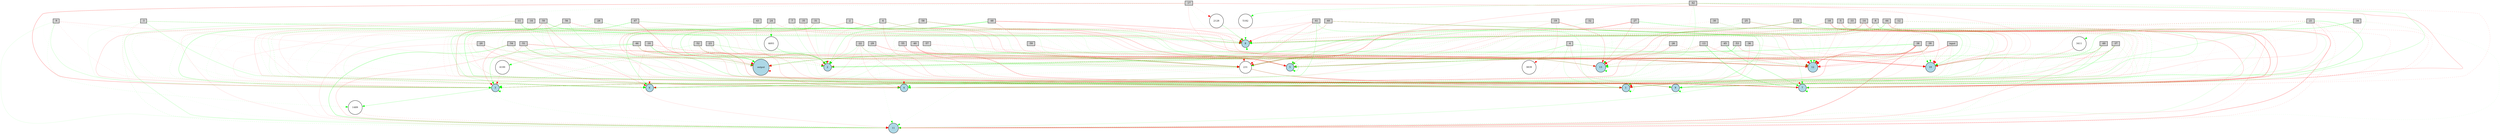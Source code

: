 digraph {
	node [fontsize=9 height=0.2 shape=circle width=0.2]
	input [fillcolor=lightgray shape=box style=filled]
	-2 [fillcolor=lightgray shape=box style=filled]
	-3 [fillcolor=lightgray shape=box style=filled]
	-4 [fillcolor=lightgray shape=box style=filled]
	-5 [fillcolor=lightgray shape=box style=filled]
	-6 [fillcolor=lightgray shape=box style=filled]
	-7 [fillcolor=lightgray shape=box style=filled]
	-8 [fillcolor=lightgray shape=box style=filled]
	-9 [fillcolor=lightgray shape=box style=filled]
	-10 [fillcolor=lightgray shape=box style=filled]
	-11 [fillcolor=lightgray shape=box style=filled]
	-12 [fillcolor=lightgray shape=box style=filled]
	-13 [fillcolor=lightgray shape=box style=filled]
	-14 [fillcolor=lightgray shape=box style=filled]
	-15 [fillcolor=lightgray shape=box style=filled]
	-16 [fillcolor=lightgray shape=box style=filled]
	-17 [fillcolor=lightgray shape=box style=filled]
	-18 [fillcolor=lightgray shape=box style=filled]
	-19 [fillcolor=lightgray shape=box style=filled]
	-20 [fillcolor=lightgray shape=box style=filled]
	-21 [fillcolor=lightgray shape=box style=filled]
	-22 [fillcolor=lightgray shape=box style=filled]
	-23 [fillcolor=lightgray shape=box style=filled]
	-24 [fillcolor=lightgray shape=box style=filled]
	-25 [fillcolor=lightgray shape=box style=filled]
	-26 [fillcolor=lightgray shape=box style=filled]
	-27 [fillcolor=lightgray shape=box style=filled]
	-28 [fillcolor=lightgray shape=box style=filled]
	-29 [fillcolor=lightgray shape=box style=filled]
	-30 [fillcolor=lightgray shape=box style=filled]
	-31 [fillcolor=lightgray shape=box style=filled]
	-32 [fillcolor=lightgray shape=box style=filled]
	-33 [fillcolor=lightgray shape=box style=filled]
	-34 [fillcolor=lightgray shape=box style=filled]
	-35 [fillcolor=lightgray shape=box style=filled]
	-36 [fillcolor=lightgray shape=box style=filled]
	-37 [fillcolor=lightgray shape=box style=filled]
	-38 [fillcolor=lightgray shape=box style=filled]
	-39 [fillcolor=lightgray shape=box style=filled]
	-40 [fillcolor=lightgray shape=box style=filled]
	-41 [fillcolor=lightgray shape=box style=filled]
	-42 [fillcolor=lightgray shape=box style=filled]
	-43 [fillcolor=lightgray shape=box style=filled]
	-44 [fillcolor=lightgray shape=box style=filled]
	-45 [fillcolor=lightgray shape=box style=filled]
	-46 [fillcolor=lightgray shape=box style=filled]
	-47 [fillcolor=lightgray shape=box style=filled]
	-48 [fillcolor=lightgray shape=box style=filled]
	-49 [fillcolor=lightgray shape=box style=filled]
	-50 [fillcolor=lightgray shape=box style=filled]
	-51 [fillcolor=lightgray shape=box style=filled]
	-52 [fillcolor=lightgray shape=box style=filled]
	-53 [fillcolor=lightgray shape=box style=filled]
	-54 [fillcolor=lightgray shape=box style=filled]
	-55 [fillcolor=lightgray shape=box style=filled]
	-56 [fillcolor=lightgray shape=box style=filled]
	-57 [fillcolor=lightgray shape=box style=filled]
	-58 [fillcolor=lightgray shape=box style=filled]
	-59 [fillcolor=lightgray shape=box style=filled]
	-60 [fillcolor=lightgray shape=box style=filled]
	output [fillcolor=lightblue style=filled]
	1 [fillcolor=lightblue style=filled]
	2 [fillcolor=lightblue style=filled]
	3 [fillcolor=lightblue style=filled]
	4 [fillcolor=lightblue style=filled]
	5 [fillcolor=lightblue style=filled]
	6 [fillcolor=lightblue style=filled]
	7 [fillcolor=lightblue style=filled]
	8 [fillcolor=lightblue style=filled]
	9 [fillcolor=lightblue style=filled]
	10 [fillcolor=lightblue style=filled]
	11 [fillcolor=lightblue style=filled]
	12 [fillcolor=lightblue style=filled]
	13 [fillcolor=lightblue style=filled]
	4100 [fillcolor=white style=filled]
	5182 [fillcolor=white style=filled]
	2128 [fillcolor=white style=filled]
	1489 [fillcolor=white style=filled]
	3411 [fillcolor=white style=filled]
	4693 [fillcolor=white style=filled]
	231 [fillcolor=white style=filled]
	3839 [fillcolor=white style=filled]
	-23 -> 1 [color=green penwidth=0.16625216149372057 style=solid]
	-47 -> 3 [color=red penwidth=0.133659264540395 style=dotted]
	-42 -> 3 [color=red penwidth=0.2597188569318093 style=dotted]
	-29 -> output [color=green penwidth=0.18656840659496546 style=dotted]
	-59 -> 231 [color=red penwidth=0.1699721912326505 style=dotted]
	-18 -> 5 [color=green penwidth=0.30466862696789554 style=dotted]
	-44 -> 1 [color=green penwidth=0.42296619586177375 style=dotted]
	-46 -> 11 [color=green penwidth=0.23234054439262483 style=dotted]
	-55 -> 6 [color=green penwidth=0.1952105452198008 style=solid]
	-26 -> 231 [color=red penwidth=0.25727947762975867 style=dotted]
	-21 -> 9 [color=red penwidth=0.2220194240095018 style=solid]
	-53 -> 6 [color=red penwidth=0.11614236944875743 style=dotted]
	-59 -> 11 [color=green penwidth=0.224727885050159 style=dotted]
	-49 -> 2 [color=green penwidth=0.47455582268803786 style=dotted]
	-53 -> 3 [color=green penwidth=0.4645171627280622 style=dotted]
	-28 -> output [color=red penwidth=0.33386581913492114 style=dotted]
	-4 -> 1 [color=green penwidth=0.2385811655303757 style=solid]
	-8 -> 13 [color=red penwidth=0.2564688939428218 style=solid]
	-17 -> 3 [color=red penwidth=0.5283881639367136 style=solid]
	-34 -> 11 [color=green penwidth=0.21395010393402902 style=dotted]
	-26 -> 1 [color=green penwidth=0.19197818373488373 style=dotted]
	-13 -> 3 [color=red penwidth=0.1805978230262657 style=solid]
	-32 -> 13 [color=green penwidth=0.4920142095628768 style=dotted]
	-7 -> 11 [color=red penwidth=0.2809303954797623 style=dotted]
	-37 -> 11 [color=green penwidth=0.32237403299850453 style=dotted]
	-42 -> 10 [color=red penwidth=0.19507228629648332 style=solid]
	-27 -> 5 [color=red penwidth=0.4008505756290853 style=dotted]
	-28 -> 5 [color=green penwidth=0.21531003321713418 style=solid]
	-8 -> 8 [color=green penwidth=0.31949643415809537 style=solid]
	-54 -> 2 [color=green penwidth=0.36349612947358034 style=dotted]
	-58 -> 8 [color=red penwidth=0.3721160357150013 style=dotted]
	-8 -> 6 [color=green penwidth=0.10656930708329293 style=solid]
	-19 -> output [color=green penwidth=0.10175505963978823 style=solid]
	-53 -> 9 [color=green penwidth=0.12690317982365423 style=solid]
	-41 -> 8 [color=red penwidth=0.2644467748983712 style=solid]
	-53 -> 7 [color=red penwidth=0.14462522797841576 style=dotted]
	-27 -> 10 [color=green penwidth=0.4303667673114553 style=solid]
	3 -> 3 [color=green penwidth=0.49064688034280557 style=dotted]
	-43 -> 6 [color=red penwidth=0.15863357745509088 style=solid]
	13 -> 13 [color=green penwidth=0.13481715831836927 style=dotted]
	-3 -> 9 [color=green penwidth=0.13404715687496088 style=dotted]
	-18 -> 10 [color=red penwidth=0.38992241118711446 style=dotted]
	-5 -> 231 [color=red penwidth=0.10440756193555782 style=dotted]
	-21 -> output [color=red penwidth=0.313760433600173 style=dotted]
	-17 -> 8 [color=green penwidth=0.252955254399868 style=dotted]
	-29 -> 5 [color=green penwidth=0.1885885741393521 style=dotted]
	-50 -> 9 [color=green penwidth=0.4792343408241887 style=dotted]
	-51 -> output [color=red penwidth=0.2981017258092021 style=dotted]
	-16 -> 12 [color=green penwidth=0.12606072424196768 style=dotted]
	-56 -> 1 [color=green penwidth=0.5917769362127349 style=dotted]
	-27 -> 3 [color=green penwidth=0.11459891688241317 style=solid]
	-16 -> 6 [color=green penwidth=0.26074447170077275 style=dotted]
	-23 -> 231 [color=red penwidth=0.349755643666558 style=dotted]
	-57 -> 2 [color=red penwidth=0.24815634429658828 style=dotted]
	-11 -> 4 [color=red penwidth=0.2659061108263697 style=solid]
	-15 -> 231 [color=red penwidth=0.24693788446084472 style=dotted]
	-42 -> 9 [color=green penwidth=0.34782985797361 style=solid]
	-13 -> 13 [color=red penwidth=0.42412981053784726 style=dotted]
	-24 -> 10 [color=red penwidth=0.2271787804431806 style=solid]
	-41 -> 5 [color=green penwidth=0.21483165092014084 style=dotted]
	-41 -> 231 [color=red penwidth=0.3093915314278528 style=solid]
	-7 -> 2 [color=green penwidth=0.25989552735434274 style=solid]
	-42 -> 5 [color=red penwidth=0.28046290801762597 style=solid]
	-10 -> 7 [color=green penwidth=0.3255352139196151 style=solid]
	-3 -> 4 [color=green penwidth=0.3162393148456047 style=solid]
	-41 -> 7 [color=green penwidth=0.27974319517423846 style=dotted]
	-5 -> 11 [color=red penwidth=0.25069747952349725 style=solid]
	-5 -> 12 [color=red penwidth=0.20936018963558603 style=solid]
	-42 -> 8 [color=green penwidth=0.10577057757883168 style=dotted]
	-57 -> 231 [color=green penwidth=0.2130251614576496 style=solid]
	-30 -> 231 [color=red penwidth=0.10246970813771798 style=dotted]
	-46 -> 2 [color=red penwidth=0.10779316267818215 style=dotted]
	-57 -> 7 [color=red penwidth=0.29425192846100284 style=dotted]
	-24 -> 2 [color=green penwidth=0.12259399471096613 style=solid]
	-51 -> 6 [color=red penwidth=0.3093742225987258 style=solid]
	-34 -> 3 [color=red penwidth=0.15984076309191625 style=dotted]
	-56 -> 9 [color=red penwidth=0.18468147111105054 style=dotted]
	-27 -> 12 [color=green penwidth=0.41864861828865085 style=dotted]
	-39 -> 5 [color=red penwidth=0.533433181785391 style=solid]
	-31 -> 6 [color=green penwidth=0.16231884414167191 style=solid]
	-39 -> 9 [color=red penwidth=0.15567511106655674 style=solid]
	-23 -> output [color=green penwidth=0.218401826253282 style=dotted]
	-37 -> 10 [color=red penwidth=0.11719454868446133 style=dotted]
	-52 -> 5 [color=green penwidth=0.11043483639741257 style=dotted]
	-18 -> 7 [color=red penwidth=0.6830894119670811 style=solid]
	-51 -> 1 [color=green penwidth=0.3645200604616823 style=solid]
	-60 -> 5 [color=green penwidth=0.24545306874660208 style=dotted]
	-15 -> 12 [color=green penwidth=0.6660729001233829 style=dotted]
	-11 -> 11 [color=green penwidth=0.33163596870092876 style=solid]
	-10 -> 10 [color=red penwidth=0.3855488639612916 style=dotted]
	-40 -> 5 [color=red penwidth=0.2944205924247514 style=solid]
	-21 -> 10 [color=red penwidth=0.41406852095738045 style=dotted]
	-33 -> 7 [color=green penwidth=0.14872996242358344 style=dotted]
	-32 -> 231 [color=green penwidth=0.21395346935426332 style=solid]
	-27 -> 8 [color=red penwidth=0.31381952772683785 style=dotted]
	-56 -> 8 [color=red penwidth=0.20708199285665552 style=dotted]
	-22 -> 13 [color=red penwidth=0.3144002533372763 style=dotted]
	-12 -> 8 [color=red penwidth=0.14283024947567236 style=solid]
	-56 -> 11 [color=red penwidth=0.1721132338146319 style=solid]
	-10 -> output [color=red penwidth=0.3731825681818933 style=dotted]
	-44 -> 5 [color=red penwidth=0.25880433518406976 style=dotted]
	-19 -> 231 [color=red penwidth=0.13376215359879715 style=solid]
	-13 -> 10 [color=green penwidth=0.285275790767503 style=dotted]
	-58 -> 2 [color=red penwidth=0.15953469861134167 style=solid]
	-35 -> 1 [color=red penwidth=0.6394433898482098 style=dotted]
	-10 -> 231 [color=red penwidth=0.33858417167104293 style=dotted]
	-15 -> 9 [color=green penwidth=0.1684952918613403 style=solid]
	-44 -> 2 [color=green penwidth=0.5334492446975037 style=dotted]
	-36 -> 13 [color=green penwidth=0.12635793411771387 style=dotted]
	-50 -> 6 [color=red penwidth=0.16454364576267294 style=dotted]
	-3 -> 3 [color=green penwidth=0.11469919337821395 style=solid]
	input -> 11 [color=green penwidth=0.42909229298868834 style=dotted]
	-21 -> 3 [color=green penwidth=0.2757181835904763 style=solid]
	-50 -> 3 [color=green penwidth=0.3365037719529703 style=dotted]
	-12 -> 12 [color=red penwidth=0.17357236097702378 style=solid]
	-21 -> 11 [color=red penwidth=0.4677081883387795 style=dotted]
	-23 -> 5 [color=green penwidth=0.3076624935371105 style=solid]
	-28 -> 3 [color=green penwidth=0.3340976172674349 style=dotted]
	-48 -> output [color=green penwidth=0.1722711728295631 style=solid]
	-36 -> 1 [color=red penwidth=0.3282510221431547 style=solid]
	-40 -> 3 [color=red penwidth=0.103514450016097 style=solid]
	-16 -> 231 [color=green penwidth=0.15281424395152549 style=dotted]
	-47 -> 231 [color=green penwidth=0.3507711161880971 style=solid]
	-7 -> 13 [color=red penwidth=0.21068924128708233 style=dotted]
	231 -> 4 [color=green penwidth=0.11628601392279728 style=solid]
	-17 -> 13 [color=red penwidth=0.19559023275083653 style=solid]
	-34 -> 12 [color=green penwidth=0.4081414528478581 style=dotted]
	-37 -> 4 [color=red penwidth=0.22738625782289 style=solid]
	-52 -> 1 [color=green penwidth=0.13965459555028578 style=dotted]
	5 -> 5 [color=green penwidth=0.4052269272617395 style=solid]
	-20 -> 12 [color=green penwidth=0.11929295228190148 style=solid]
	-4 -> 12 [color=green penwidth=0.31932492119958833 style=solid]
	-3 -> 2 [color=green penwidth=0.3884475952453501 style=solid]
	-45 -> 1 [color=red penwidth=0.12381069008133994 style=dotted]
	-21 -> 4 [color=red penwidth=0.2302407845678484 style=solid]
	-9 -> 8 [color=red penwidth=0.1738246912076375 style=dotted]
	input -> 7 [color=green penwidth=0.20019222391242658 style=dotted]
	-15 -> 2 [color=green penwidth=0.46311180195668056 style=solid]
	-12 -> 7 [color=red penwidth=0.42568883641530353 style=dotted]
	-60 -> output [color=red penwidth=0.30369128779455173 style=dotted]
	-44 -> 10 [color=red penwidth=0.1321720534108219 style=solid]
	-34 -> 7 [color=red penwidth=0.28231844446636256 style=dotted]
	-39 -> 12 [color=red penwidth=0.30318467930077386 style=solid]
	-54 -> 231 [color=red penwidth=0.24797636930227596 style=dotted]
	-50 -> 7 [color=red penwidth=0.2486491764515711 style=solid]
	-28 -> 1 [color=green penwidth=0.23256514295570305 style=dotted]
	-28 -> 8 [color=red penwidth=0.46420872935486335 style=dotted]
	-56 -> 3 [color=green penwidth=0.48531626877673206 style=solid]
	-19 -> 6 [color=red penwidth=0.20421941425912882 style=solid]
	-54 -> 3 [color=red penwidth=0.3553375053170559 style=solid]
	-51 -> 12 [color=red penwidth=0.5341156035892267 style=solid]
	-51 -> 2 [color=green penwidth=0.23672022148784042 style=dotted]
	-9 -> 3 [color=green penwidth=0.28757975007705383 style=solid]
	input -> 12 [color=red penwidth=0.3524661262888903 style=solid]
	-45 -> 5 [color=red penwidth=0.19192163284270305 style=solid]
	-10 -> 4 [color=red penwidth=0.1383017645314631 style=dotted]
	-32 -> 8 [color=green penwidth=0.14251552136668275 style=dotted]
	-44 -> 8 [color=green penwidth=0.5096080830631762 style=solid]
	-45 -> 7 [color=green penwidth=0.5114797325223323 style=solid]
	-33 -> 4 [color=red penwidth=0.14907457819918396 style=dotted]
	-48 -> 9 [color=green penwidth=0.4354568336894661 style=dotted]
	-35 -> 5 [color=green penwidth=0.3445002285282799 style=dotted]
	-33 -> 3 [color=green penwidth=0.24278342171151365 style=dotted]
	-54 -> 9 [color=red penwidth=0.1785740230527585 style=solid]
	-43 -> output [color=green penwidth=0.2827985823931255 style=dotted]
	-56 -> 12 [color=red penwidth=0.22849919386121256 style=solid]
	-13 -> 7 [color=green penwidth=0.6570197797990277 style=solid]
	-7 -> 4 [color=green penwidth=0.24984853096270063 style=dotted]
	-53 -> 13 [color=green penwidth=0.12701421059273588 style=solid]
	-45 -> 12 [color=green penwidth=0.2260006885407868 style=solid]
	-9 -> 11 [color=green penwidth=0.1442328957270007 style=solid]
	-25 -> 8 [color=green penwidth=0.2388866723281957 style=dotted]
	-47 -> 7 [color=red penwidth=0.47384546000421757 style=solid]
	-8 -> 2 [color=red penwidth=0.3982339418965416 style=dotted]
	-30 -> 1 [color=red penwidth=0.2966729232357771 style=dotted]
	-15 -> 11 [color=green penwidth=0.21110654775628984 style=solid]
	-57 -> 13 [color=red penwidth=0.23415344522122253 style=dotted]
	-34 -> 10 [color=green penwidth=0.4217937151176705 style=solid]
	-33 -> 1 [color=red penwidth=0.11095986939948191 style=solid]
	-29 -> 13 [color=red penwidth=0.28195334173125247 style=solid]
	-6 -> 10 [color=red penwidth=0.2920042141453404 style=solid]
	-60 -> 8 [color=red penwidth=0.20943280181071466 style=solid]
	-42 -> 1 [color=green penwidth=0.1995603568143399 style=solid]
	-50 -> 4 [color=red penwidth=0.11907150285852264 style=solid]
	-19 -> 7 [color=green penwidth=0.13824613951782738 style=solid]
	-60 -> 7 [color=green penwidth=0.26277588296223264 style=solid]
	input -> 13 [color=red penwidth=0.3015770827041811 style=solid]
	-18 -> 8 [color=red penwidth=0.2838688958955906 style=solid]
	-10 -> 6 [color=red penwidth=0.21305290159752854 style=dotted]
	-39 -> 13 [color=green penwidth=0.2095900441737161 style=solid]
	-44 -> 11 [color=red penwidth=0.5347538559036519 style=solid]
	-2 -> 8 [color=red penwidth=0.11919484447271447 style=dotted]
	-8 -> 12 [color=green penwidth=0.2025415594752582 style=dotted]
	-43 -> 5 [color=green penwidth=0.1513889443367175 style=dotted]
	-44 -> 12 [color=red penwidth=0.38463344833057533 style=dotted]
	-11 -> 231 [color=green penwidth=0.2707229328520961 style=dotted]
	-31 -> 231 [color=red penwidth=0.28716924117777276 style=solid]
	-2 -> 6 [color=green penwidth=0.10283086049338488 style=dotted]
	-38 -> 4 [color=red penwidth=0.4527110469559599 style=solid]
	-58 -> 4 [color=green penwidth=0.14382176680445263 style=solid]
	-54 -> 13 [color=green penwidth=0.17599723230842745 style=solid]
	231 -> 8 [color=green penwidth=0.234207890521183 style=dotted]
	-46 -> 3 [color=green penwidth=0.5132725378395779 style=solid]
	-30 -> 9 [color=red penwidth=0.4988812029882582 style=dotted]
	-60 -> 12 [color=red penwidth=0.33281646085825356 style=solid]
	-26 -> 13 [color=red penwidth=0.10367122150828068 style=solid]
	-11 -> 8 [color=green penwidth=0.19807680590360394 style=dotted]
	-42 -> 6 [color=green penwidth=0.2875172785614206 style=solid]
	-32 -> 7 [color=red penwidth=0.22897379001458482 style=dotted]
	-48 -> 2 [color=green penwidth=0.43270102303970703 style=solid]
	-37 -> 7 [color=green penwidth=0.12445951545591158 style=solid]
	-29 -> 6 [color=green penwidth=0.1795652670057818 style=dotted]
	-57 -> 12 [color=red penwidth=0.12048067605002791 style=solid]
	-55 -> 7 [color=red penwidth=0.295887166995758 style=solid]
	-15 -> 6 [color=green penwidth=0.2729507588093991 style=solid]
	-35 -> 8 [color=green penwidth=0.1909472855207913 style=solid]
	-44 -> 9 [color=green penwidth=0.20538161041016934 style=solid]
	-14 -> 1 [color=red penwidth=0.5846868058958169 style=dotted]
	-4 -> 4 [color=red penwidth=0.3215149021849534 style=dotted]
	-19 -> 8 [color=green penwidth=0.13893504829230047 style=dotted]
	-35 -> 231 [color=red penwidth=0.37440692862548386 style=dotted]
	-31 -> 8 [color=green penwidth=0.21733458952184406 style=solid]
	-19 -> 12 [color=red penwidth=0.12780978039609994 style=dotted]
	-3 -> 11 [color=green penwidth=0.4242525824591169 style=dotted]
	-22 -> 1 [color=red penwidth=0.23536495933700735 style=solid]
	-31 -> 2 [color=green penwidth=0.17226754516591503 style=solid]
	input -> 4 [color=green penwidth=0.4278283397959046 style=dotted]
	-30 -> 2 [color=green penwidth=0.17872057487519233 style=dotted]
	-33 -> 9 [color=red penwidth=0.23932724430857918 style=dotted]
	-10 -> 9 [color=green penwidth=0.45280537428280665 style=solid]
	-3 -> 231 [color=red penwidth=0.24981719460511637 style=dotted]
	-25 -> 5 [color=green penwidth=0.3110596596480891 style=dotted]
	-31 -> 1 [color=red penwidth=0.25078357250563676 style=dotted]
	-25 -> 10 [color=green penwidth=0.13201159914765098 style=solid]
	-54 -> 6 [color=green penwidth=0.1202266898150208 style=dotted]
	-25 -> 2 [color=green penwidth=0.17741213466743527 style=solid]
	-26 -> 2 [color=green penwidth=0.440946963287303 style=dotted]
	-9 -> 6 [color=red penwidth=0.28354251850901835 style=dotted]
	-14 -> 4 [color=green penwidth=0.14922841915985374 style=dotted]
	-52 -> output [color=green penwidth=0.218515534160059 style=solid]
	-20 -> 11 [color=red penwidth=0.19639294766271048 style=solid]
	-55 -> 10 [color=red penwidth=0.1830678777163005 style=solid]
	-57 -> 6 [color=green penwidth=0.2856091414690345 style=dotted]
	-14 -> 13 [color=red penwidth=0.4683337838700251 style=solid]
	-53 -> 10 [color=red penwidth=0.34779608228581416 style=solid]
	-20 -> 7 [color=red penwidth=0.16896293630319362 style=solid]
	-25 -> 12 [color=green penwidth=0.12721468603955613 style=solid]
	-22 -> 6 [color=red penwidth=0.1890472216715731 style=solid]
	-21 -> 7 [color=red penwidth=0.5132722471662661 style=dotted]
	-49 -> 1 [color=red penwidth=0.400509145393647 style=dotted]
	-58 -> 6 [color=green penwidth=0.2951850024751249 style=solid]
	-22 -> 231 [color=green penwidth=0.3436312152872 style=solid]
	input -> 5 [color=red penwidth=0.4159773644435907 style=dotted]
	-11 -> output [color=green penwidth=0.19192462763224888 style=solid]
	-7 -> 8 [color=red penwidth=0.6111242210837526 style=dotted]
	-14 -> 8 [color=green penwidth=0.25637410967458 style=solid]
	-33 -> 8 [color=red penwidth=0.32144090690941884 style=dotted]
	-26 -> 12 [color=red penwidth=0.47196810848587545 style=dotted]
	-59 -> 12 [color=red penwidth=0.3131802766126811 style=dotted]
	-6 -> 3 [color=red penwidth=0.1939727189747159 style=dotted]
	-57 -> 4 [color=green penwidth=0.10715011439074315 style=dotted]
	-6 -> 1 [color=green penwidth=0.13767302152485442 style=solid]
	-48 -> 8 [color=red penwidth=0.214792457912118 style=solid]
	output -> output [color=red penwidth=0.1559813545942874 style=dotted]
	-50 -> output [color=red penwidth=0.32597996327513507 style=solid]
	-39 -> 1 [color=green penwidth=0.32328328474395357 style=dotted]
	-22 -> 2 [color=green penwidth=0.3052844979855719 style=solid]
	-37 -> 12 [color=red penwidth=0.28470634645406034 style=dotted]
	-2 -> 231 [color=red penwidth=0.2972367255532642 style=solid]
	-31 -> 12 [color=green penwidth=0.2563597318560813 style=solid]
	-49 -> 4 [color=green penwidth=0.30554820807900424 style=dotted]
	-5 -> 1 [color=red penwidth=0.13209975798696486 style=dotted]
	-4 -> 231 [color=green penwidth=0.3351531932291686 style=solid]
	-36 -> 6 [color=green penwidth=0.2506899762411588 style=dotted]
	-51 -> 11 [color=red penwidth=0.2828709966184568 style=solid]
	input -> 6 [color=red penwidth=0.1680417053754804 style=solid]
	-24 -> 4 [color=red penwidth=0.34644268089920083 style=dotted]
	-15 -> 13 [color=red penwidth=0.18933420418427366 style=solid]
	-8 -> 4 [color=green penwidth=0.3911012107925338 style=solid]
	-24 -> output [color=red penwidth=0.3374759817735009 style=solid]
	-2 -> output [color=red penwidth=0.19276777089131403 style=solid]
	-17 -> 7 [color=red penwidth=0.39748914212671516 style=solid]
	-47 -> 8 [color=red penwidth=0.1852923261182779 style=solid]
	-49 -> 11 [color=red penwidth=0.3172389748484703 style=solid]
	-12 -> 1 [color=green penwidth=0.6738836281616504 style=dotted]
	-31 -> output [color=green penwidth=0.289225971478121 style=solid]
	-56 -> 2 [color=red penwidth=0.4108379687725444 style=dotted]
	-10 -> 11 [color=red penwidth=0.1753940451599271 style=solid]
	-42 -> 7 [color=red penwidth=0.43538956600670997 style=dotted]
	-37 -> 3 [color=red penwidth=0.6934120471297165 style=dotted]
	-15 -> 8 [color=red penwidth=0.501100132853521 style=dotted]
	-60 -> 9 [color=green penwidth=0.4557566971471788 style=solid]
	-11 -> 3 [color=red penwidth=0.30941372442108006 style=solid]
	-46 -> 231 [color=green penwidth=0.32409514079828816 style=solid]
	-6 -> 9 [color=red penwidth=0.3060930950060079 style=solid]
	-20 -> 3 [color=green penwidth=0.20174334847565734 style=dotted]
	-35 -> 2 [color=red penwidth=0.30633451042234683 style=solid]
	-33 -> 12 [color=red penwidth=0.3525119882954375 style=dotted]
	-38 -> 10 [color=green penwidth=0.2332225336752328 style=solid]
	-6 -> 6 [color=green penwidth=0.35699254135117064 style=dotted]
	-34 -> 8 [color=green penwidth=0.3862694260035999 style=dotted]
	-6 -> 231 [color=green penwidth=0.20084221075675107 style=solid]
	-2 -> 13 [color=red penwidth=0.23778314390375807 style=solid]
	-20 -> 4 [color=red penwidth=0.2969112414158613 style=solid]
	-30 -> 8 [color=red penwidth=0.2431833144471039 style=dotted]
	-38 -> 11 [color=red penwidth=0.5823517823467381 style=solid]
	-51 -> 9 [color=green penwidth=0.2011093352477315 style=solid]
	-38 -> 12 [color=red penwidth=0.4319419081011724 style=solid]
	-6 -> 4 [color=green penwidth=0.10128278216535372 style=solid]
	-13 -> 12 [color=red penwidth=0.32479312171445424 style=solid]
	-29 -> 11 [color=green penwidth=0.23050267252049222 style=dotted]
	-5 -> 8 [color=red penwidth=0.30227943609324326 style=dotted]
	-41 -> 1 [color=green penwidth=0.3209469871026337 style=solid]
	-48 -> 6 [color=green penwidth=0.4546519016766849 style=solid]
	-3 -> 6 [color=red penwidth=0.11005407765302483 style=solid]
	-60 -> 231 [color=red penwidth=0.18349753264030932 style=dotted]
	-31 -> 7 [color=red penwidth=0.27563496283058286 style=solid]
	-33 -> 5 [color=green penwidth=0.13484516603739727 style=solid]
	-13 -> 5 [color=green penwidth=0.2841020969849311 style=dotted]
	231 -> 3 [color=green penwidth=0.39421670301285094 style=dotted]
	-19 -> 4 [color=red penwidth=0.21454682951676873 style=dotted]
	-13 -> 4 [color=green penwidth=0.17766246115613404 style=dotted]
	-3 -> 8 [color=green penwidth=0.23964067208731774 style=dotted]
	-8 -> 1 [color=red penwidth=0.3143499472205627 style=dotted]
	-37 -> 231 [color=red penwidth=0.1552231576331914 style=dotted]
	-22 -> 4 [color=red penwidth=0.20084329906783782 style=solid]
	-42 -> 12 [color=red penwidth=0.3021565228032211 style=dotted]
	-18 -> 12 [color=red penwidth=0.27358193212403853 style=dotted]
	-39 -> 10 [color=green penwidth=0.23506488538319492 style=dotted]
	-30 -> 6 [color=green penwidth=0.19348835177705304 style=dotted]
	-40 -> 7 [color=red penwidth=0.5215197405293293 style=solid]
	-31 -> 4 [color=green penwidth=0.1621680059595168 style=solid]
	-33 -> 2 [color=green penwidth=0.4475749661093733 style=dotted]
	input -> 10 [color=red penwidth=0.6524355554474376 style=dotted]
	-17 -> 9 [color=green penwidth=0.36005299095618337 style=dotted]
	-13 -> 231 [color=green penwidth=0.3126518851798389 style=dotted]
	-43 -> 2 [color=green penwidth=0.24735875338034094 style=solid]
	-13 -> 1 [color=red penwidth=0.10694414481035905 style=dotted]
	1 -> 1 [color=green penwidth=0.3753521607315121 style=solid]
	-59 -> 5 [color=red penwidth=0.47777388881765837 style=dotted]
	-52 -> 2 [color=red penwidth=0.5567092327185383 style=dotted]
	-11 -> 12 [color=green penwidth=0.39974115624297824 style=dotted]
	-2 -> 10 [color=green penwidth=0.4794372607958439 style=dotted]
	-13 -> 2 [color=red penwidth=0.11378862100015985 style=solid]
	-36 -> 10 [color=red penwidth=0.14021567303508528 style=solid]
	-6 -> 13 [color=green penwidth=0.2466646690269407 style=dotted]
	-58 -> 12 [color=green penwidth=0.151231308601944 style=dotted]
	-25 -> 7 [color=red penwidth=0.38295253335011503 style=solid]
	-29 -> 10 [color=red penwidth=0.2635277154109885 style=solid]
	-17 -> 6 [color=green penwidth=0.10978680797746421 style=dotted]
	-57 -> 5 [color=red penwidth=0.15362020672326773 style=dotted]
	-59 -> output [color=red penwidth=0.18476905716604156 style=dotted]
	-56 -> output [color=green penwidth=0.29825350373302406 style=solid]
	-40 -> 231 [color=red penwidth=0.20658775326925555 style=solid]
	-37 -> 5 [color=green penwidth=0.21558450674605112 style=solid]
	-48 -> 231 [color=red penwidth=0.2858715991681876 style=solid]
	-48 -> 10 [color=red penwidth=0.2813371553308289 style=solid]
	-11 -> 2 [color=green penwidth=0.35358763264747106 style=solid]
	-4 -> 6 [color=green penwidth=0.24103910278321336 style=dotted]
	-58 -> 13 [color=green penwidth=0.2884088820739924 style=solid]
	-38 -> output [color=green penwidth=0.4976540318878532 style=solid]
	-55 -> output [color=red penwidth=0.15574705405674677 style=dotted]
	-6 -> 8 [color=red penwidth=0.2909018402097786 style=dotted]
	-60 -> 11 [color=green penwidth=0.28482149569479914 style=solid]
	-28 -> 6 [color=green penwidth=0.15555066965782258 style=solid]
	-15 -> 7 [color=red penwidth=0.23186141329733342 style=dotted]
	-36 -> 12 [color=green penwidth=0.1708256084502181 style=dotted]
	-42 -> output [color=red penwidth=0.20058194414528635 style=dotted]
	-49 -> 231 [color=green penwidth=0.23653458436031163 style=dotted]
	-38 -> 1 [color=green penwidth=0.13233462662284884 style=solid]
	-16 -> 11 [color=green penwidth=0.1517061878077844 style=dotted]
	-5 -> 5 [color=red penwidth=0.2063365851555743 style=dotted]
	231 -> 9 [color=green penwidth=0.190917651174483 style=solid]
	-27 -> 231 [color=red penwidth=0.6595783266783108 style=solid]
	-47 -> 1 [color=green penwidth=0.5530538141605214 style=solid]
	-15 -> output [color=green penwidth=0.43666166550699315 style=solid]
	-39 -> 231 [color=red penwidth=0.1513100528164335 style=solid]
	-49 -> 7 [color=green penwidth=0.3111481670693994 style=solid]
	-6 -> 5 [color=green penwidth=0.33887147176751387 style=dotted]
	-5 -> 10 [color=red penwidth=0.39062234229151205 style=solid]
	231 -> 1 [color=red penwidth=0.3022631388750969 style=solid]
	-58 -> 1 [color=red penwidth=0.3826802531099107 style=dotted]
	-50 -> 2 [color=red penwidth=0.14517360620723654 style=solid]
	231 -> 6 [color=red penwidth=0.10018525317275526 style=dotted]
	-20 -> output [color=red penwidth=0.18177720992149643 style=dotted]
	-19 -> 10 [color=red penwidth=0.29416473666924337 style=solid]
	-41 -> 2 [color=red penwidth=0.22926378541074152 style=solid]
	231 -> 7 [color=red penwidth=0.493299956325322 style=solid]
	-9 -> 1 [color=red penwidth=0.14345987362748866 style=dotted]
	-36 -> output [color=red penwidth=0.1542524631998637 style=dotted]
	-27 -> 13 [color=red penwidth=0.31348679026907944 style=solid]
	-59 -> 13 [color=red penwidth=0.11776538596419958 style=solid]
	-46 -> 5 [color=red penwidth=0.5369759743240194 style=solid]
	-43 -> 8 [color=green penwidth=0.12889945696074287 style=solid]
	-29 -> 231 [color=red penwidth=0.27857463317800923 style=dotted]
	-53 -> 231 [color=green penwidth=0.1866061000433335 style=solid]
	-49 -> 9 [color=green penwidth=0.40074720737484637 style=dotted]
	-14 -> 231 [color=red penwidth=0.6288170329277489 style=dotted]
	-21 -> 2 [color=green penwidth=0.41747727353427455 style=dotted]
	-7 -> 6 [color=green penwidth=0.3375487754163012 style=dotted]
	-35 -> 6 [color=red penwidth=0.3547136583540962 style=dotted]
	-29 -> 9 [color=red penwidth=0.19481150128836633 style=solid]
	-38 -> 231 [color=green penwidth=0.18561310691703198 style=solid]
	-21 -> 12 [color=red penwidth=0.43684225766261386 style=dotted]
	-21 -> 1 [color=green penwidth=0.52045036635327 style=solid]
	-14 -> 7 [color=red penwidth=0.49808324058280906 style=solid]
	9 -> 9 [color=green penwidth=0.1487183396500985 style=solid]
	-10 -> 5 [color=red penwidth=0.18015210270059678 style=solid]
	-2 -> 3 [color=red penwidth=0.1394577170426326 style=solid]
	-16 -> 4 [color=green penwidth=0.3588316320704341 style=dotted]
	-29 -> 2 [color=green penwidth=0.1103416431950165 style=solid]
	-5 -> 6 [color=red penwidth=0.1856551186111285 style=solid]
	7 -> 7 [color=green penwidth=0.3399319553556466 style=dotted]
	-45 -> 2 [color=red penwidth=0.11060190973889754 style=dotted]
	-8 -> 9 [color=green penwidth=0.30577036190943474 style=dotted]
	-23 -> 7 [color=green penwidth=0.17385204732316506 style=solid]
	-53 -> 12 [color=red penwidth=0.26379470345899025 style=dotted]
	-12 -> 231 [color=green penwidth=0.1697119340094302 style=dotted]
	-2 -> 2 [color=green penwidth=0.11347302174780889 style=solid]
	-16 -> 8 [color=green penwidth=0.2670401614949396 style=dotted]
	-53 -> 4 [color=green penwidth=0.14283634163943915 style=solid]
	-4 -> 3 [color=green penwidth=0.17555289157192522 style=solid]
	-49 -> 3 [color=green penwidth=0.2001077017648303 style=solid]
	-54 -> 11 [color=green penwidth=0.5919357901994913 style=solid]
	-46 -> 10 [color=red penwidth=0.31790666470835427 style=solid]
	-41 -> 6 [color=green penwidth=0.42776514451853376 style=solid]
	-37 -> 9 [color=green penwidth=0.5248570817705416 style=solid]
	-7 -> 5 [color=green penwidth=0.14306233634037274 style=dotted]
	-8 -> 11 [color=red penwidth=0.16899616578945775 style=dotted]
	-50 -> 8 [color=green penwidth=0.5238766760232565 style=solid]
	input -> output [color=green penwidth=0.17365803652926243 style=dotted]
	-54 -> 4 [color=green penwidth=0.14815587925392754 style=dotted]
	-60 -> 2 [color=green penwidth=0.1766645786390882 style=solid]
	-47 -> 6 [color=green penwidth=0.5248411472703409 style=dotted]
	-50 -> 1 [color=red penwidth=0.44779401535942187 style=solid]
	-52 -> 3 [color=green penwidth=0.7219753673489043 style=dotted]
	-55 -> 4 [color=red penwidth=0.12857504337816855 style=dotted]
	-31 -> 5 [color=green penwidth=0.15557370609975663 style=solid]
	-52 -> 12 [color=green penwidth=0.13573796057375778 style=solid]
	-19 -> 13 [color=red penwidth=0.361742838357511 style=solid]
	-9 -> 7 [color=red penwidth=0.1237209127818314 style=solid]
	-16 -> 3 [color=green penwidth=0.3492208628365573 style=dotted]
	-23 -> 4 [color=red penwidth=0.2497781199361167 style=solid]
	-49 -> 10 [color=green penwidth=0.2343666154043493 style=solid]
	-48 -> 12 [color=red penwidth=0.3424111959978048 style=solid]
	-38 -> 13 [color=green penwidth=0.16713984279193755 style=solid]
	-55 -> 13 [color=red penwidth=0.15198340382780698 style=solid]
	-30 -> 10 [color=green penwidth=0.21262452106684804 style=solid]
	-26 -> 3 [color=red penwidth=0.4140177640851965 style=solid]
	-4 -> 9 [color=red penwidth=0.2609549798112337 style=solid]
	-58 -> 5 [color=red penwidth=0.46435175547094776 style=solid]
	-53 -> 5 [color=green penwidth=0.45269523984539783 style=solid]
	-9 -> 1489 [color=green penwidth=0.3126991920068152 style=dotted]
	1489 -> 11 [color=red penwidth=0.5053926979221671 style=dotted]
	8 -> 231 [color=red penwidth=0.14028160314851204 style=dotted]
	-17 -> 2128 [color=red penwidth=0.36876119968157206 style=dotted]
	2128 -> 8 [color=green penwidth=0.38785040802640813 style=solid]
	-28 -> 231 [color=green penwidth=0.4719540511982194 style=dotted]
	-21 -> 3411 [color=green penwidth=0.1843957107273298 style=dotted]
	3411 -> 10 [color=red penwidth=0.34682490895180207 style=solid]
	-19 -> 3839 [color=red penwidth=0.21583523928815096 style=solid]
	3839 -> 4 [color=green penwidth=0.27483813967600523 style=dotted]
	-46 -> 4100 [color=green penwidth=0.32876482839878435 style=solid]
	4100 -> 3 [color=red penwidth=0.16555073565749095 style=solid]
	3 -> 1489 [color=green penwidth=0.39291323701108616 style=solid]
	-24 -> 4693 [color=green penwidth=0.39491290081215435 style=solid]
	4693 -> 2 [color=green penwidth=0.485871086594607 style=solid]
	-52 -> 4 [color=red penwidth=0.2982078111623556 style=solid]
	-6 -> output [color=green penwidth=0.483917933221655 style=solid]
	-42 -> 5182 [color=green penwidth=0.30000000000000004 style=solid]
	5182 -> 8 [color=green penwidth=0.17185304331224474 style=solid]
}
